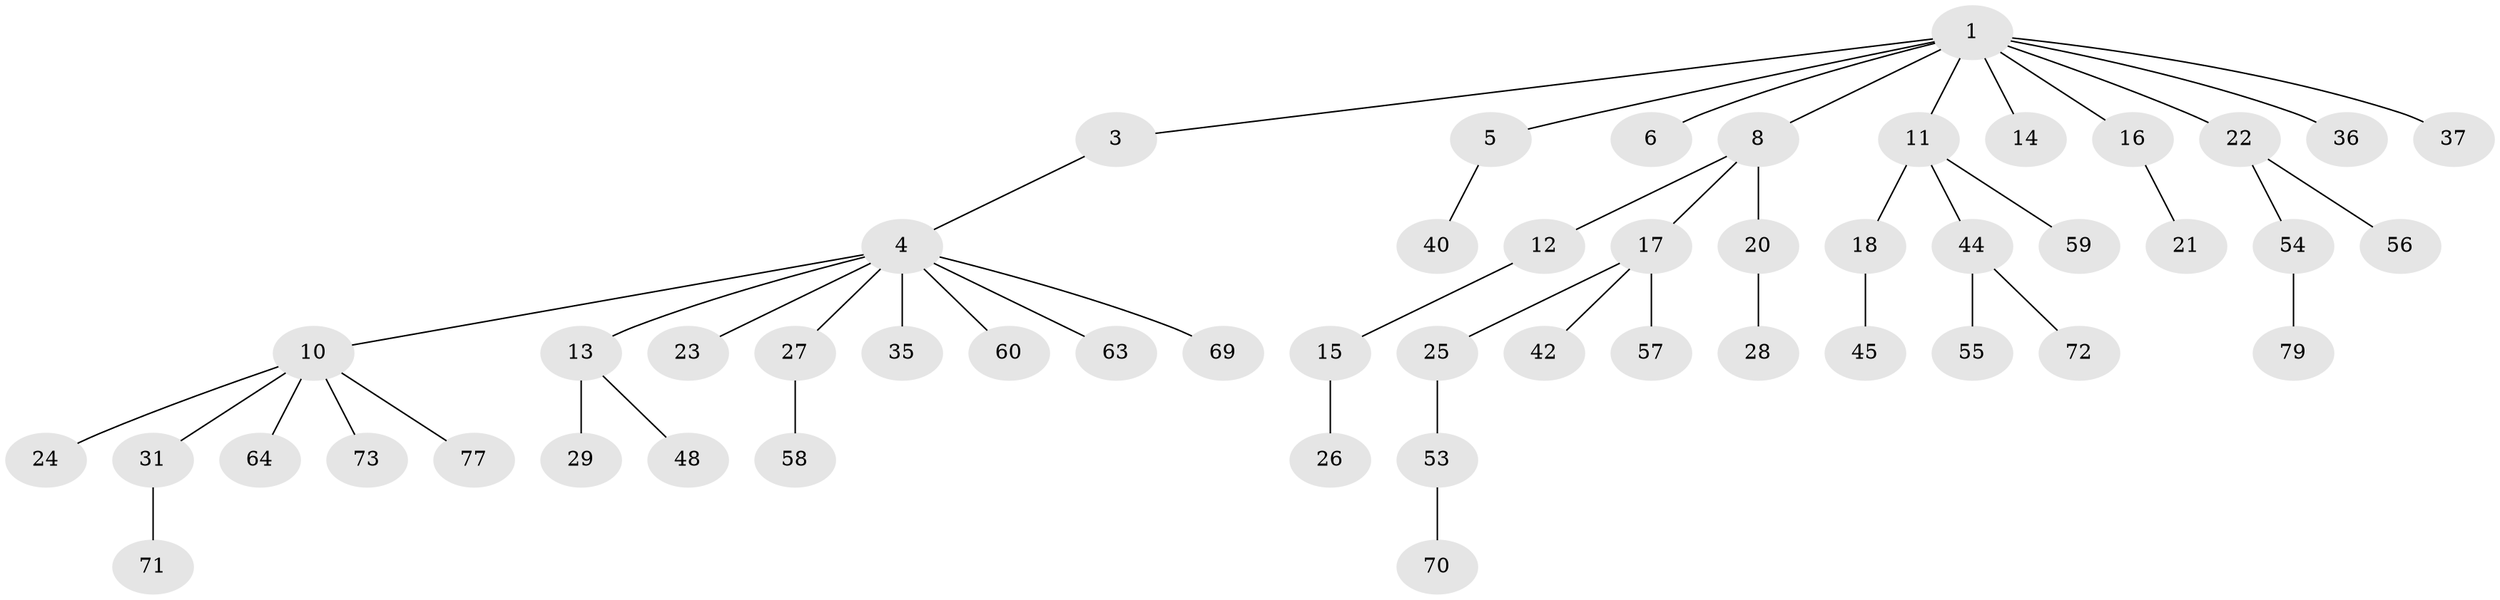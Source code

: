 // Generated by graph-tools (version 1.1) at 2025/52/02/27/25 19:52:11]
// undirected, 51 vertices, 50 edges
graph export_dot {
graph [start="1"]
  node [color=gray90,style=filled];
  1 [super="+2"];
  3 [super="+75"];
  4 [super="+7"];
  5 [super="+39"];
  6 [super="+62"];
  8 [super="+9"];
  10 [super="+19"];
  11 [super="+50"];
  12 [super="+67"];
  13 [super="+43"];
  14 [super="+51"];
  15 [super="+74"];
  16 [super="+32"];
  17;
  18 [super="+33"];
  20;
  21;
  22 [super="+34"];
  23 [super="+41"];
  24;
  25 [super="+76"];
  26 [super="+47"];
  27 [super="+30"];
  28 [super="+38"];
  29 [super="+52"];
  31 [super="+46"];
  35;
  36 [super="+66"];
  37;
  40;
  42 [super="+68"];
  44 [super="+49"];
  45;
  48;
  53 [super="+78"];
  54 [super="+61"];
  55;
  56;
  57 [super="+65"];
  58;
  59;
  60;
  63;
  64;
  69;
  70;
  71;
  72;
  73;
  77;
  79;
  1 -- 3;
  1 -- 5;
  1 -- 11;
  1 -- 16;
  1 -- 22;
  1 -- 36;
  1 -- 37;
  1 -- 6;
  1 -- 8;
  1 -- 14;
  3 -- 4;
  4 -- 10;
  4 -- 13;
  4 -- 60;
  4 -- 63;
  4 -- 69;
  4 -- 27;
  4 -- 35;
  4 -- 23;
  5 -- 40;
  8 -- 17;
  8 -- 12;
  8 -- 20;
  10 -- 24;
  10 -- 77;
  10 -- 64;
  10 -- 73;
  10 -- 31;
  11 -- 18;
  11 -- 44;
  11 -- 59;
  12 -- 15;
  13 -- 29;
  13 -- 48;
  15 -- 26;
  16 -- 21;
  17 -- 25;
  17 -- 42;
  17 -- 57;
  18 -- 45;
  20 -- 28;
  22 -- 56;
  22 -- 54;
  25 -- 53;
  27 -- 58;
  31 -- 71;
  44 -- 72;
  44 -- 55;
  53 -- 70;
  54 -- 79;
}
